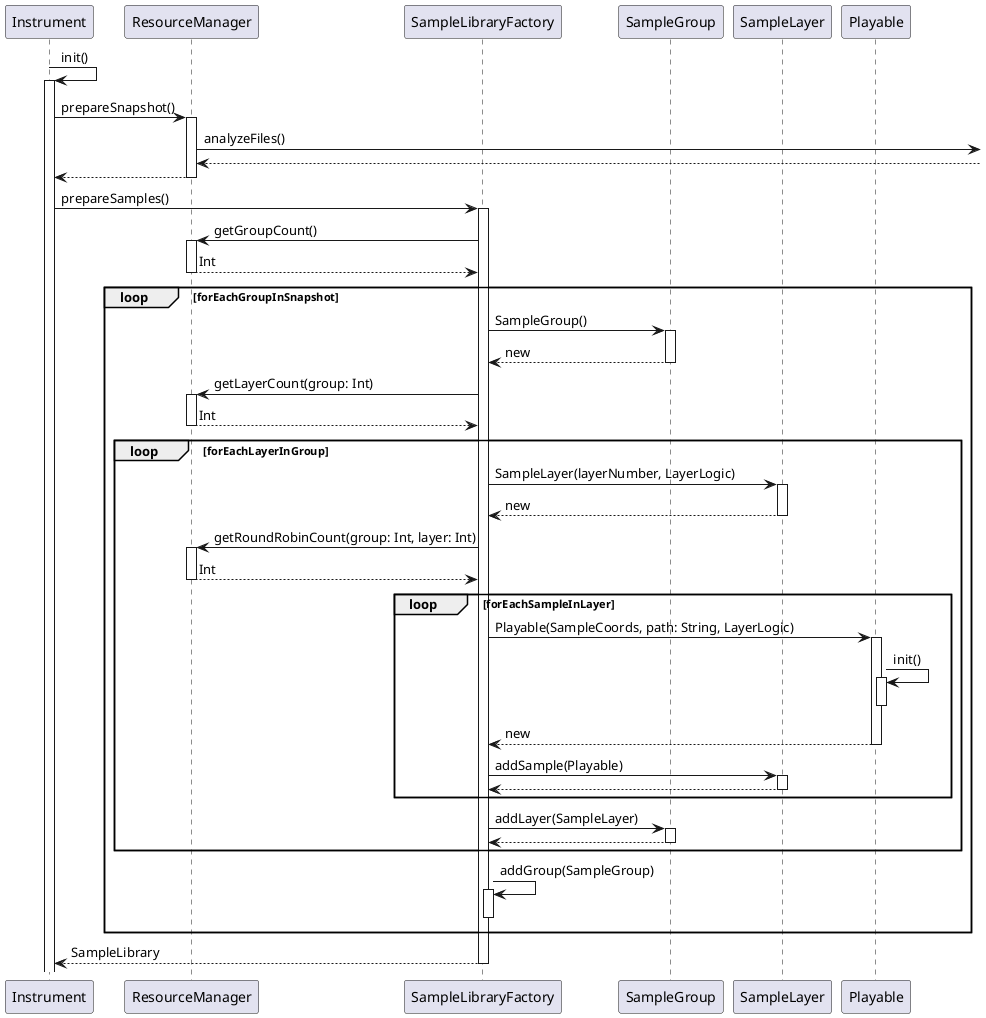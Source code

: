 @startuml
Instrument->Instrument++: init()

Instrument->ResourceManager++: prepareSnapshot()
ResourceManager->: analyzeFiles()
ResourceManager<--

return
Instrument-> SampleLibraryFactory++: prepareSamples()
SampleLibraryFactory->ResourceManager++: getGroupCount()
return Int

loop forEachGroupInSnapshot
SampleLibraryFactory->SampleGroup++: SampleGroup()
return new
SampleLibraryFactory->ResourceManager++: getLayerCount(group: Int)
return Int
loop forEachLayerInGroup
SampleLibraryFactory->SampleLayer++: SampleLayer(layerNumber, LayerLogic)
return new
SampleLibraryFactory->ResourceManager++: getRoundRobinCount(group: Int, layer: Int)
return Int
loop forEachSampleInLayer
SampleLibraryFactory->Playable++: Playable(SampleCoords, path: String, LayerLogic)
Playable->Playable++: init()

deactivate
return new
SampleLibraryFactory->SampleLayer++: addSample(Playable)
return
end loop
SampleLibraryFactory->SampleGroup++:addLayer(SampleLayer)
return
end loop
SampleLibraryFactory->SampleLibraryFactory++: addGroup(SampleGroup)
deactivate
end loop

return SampleLibrary

@enduml